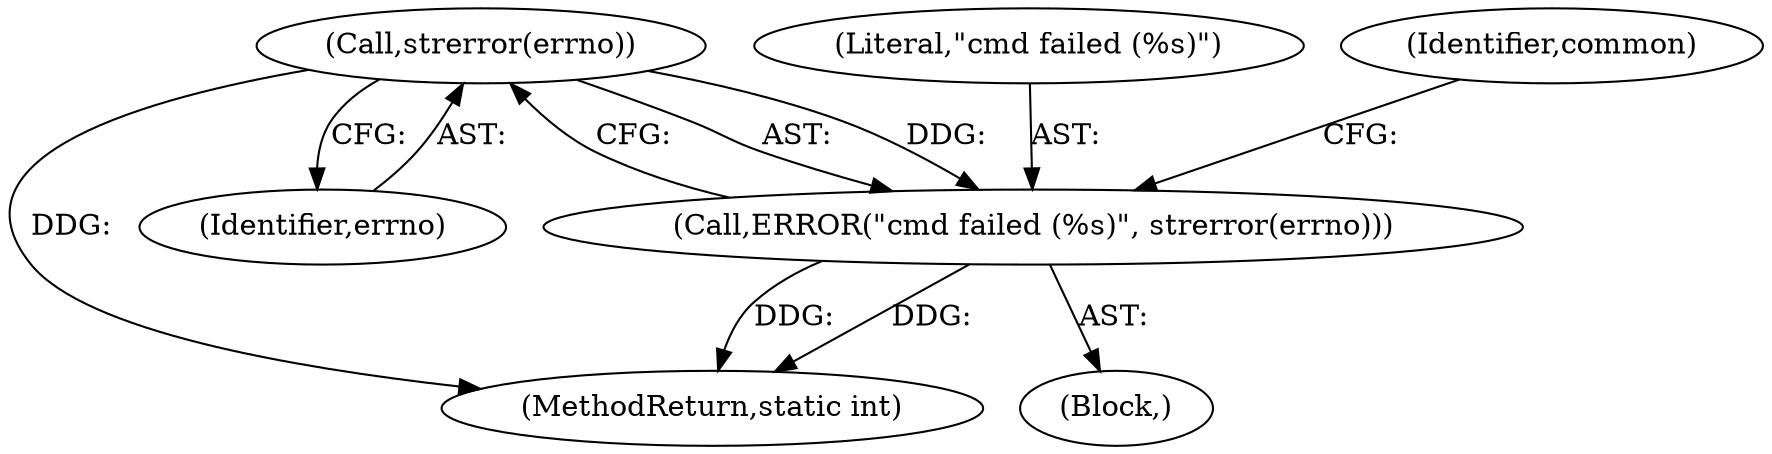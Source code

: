 digraph "0_Android_472271b153c5dc53c28beac55480a8d8434b2d5c@API" {
"1000127" [label="(Call,strerror(errno))"];
"1000125" [label="(Call,ERROR(\"cmd failed (%s)\", strerror(errno)))"];
"1000172" [label="(MethodReturn,static int)"];
"1000126" [label="(Literal,\"cmd failed (%s)\")"];
"1000124" [label="(Block,)"];
"1000131" [label="(Identifier,common)"];
"1000127" [label="(Call,strerror(errno))"];
"1000125" [label="(Call,ERROR(\"cmd failed (%s)\", strerror(errno)))"];
"1000128" [label="(Identifier,errno)"];
"1000127" -> "1000125"  [label="AST: "];
"1000127" -> "1000128"  [label="CFG: "];
"1000128" -> "1000127"  [label="AST: "];
"1000125" -> "1000127"  [label="CFG: "];
"1000127" -> "1000172"  [label="DDG: "];
"1000127" -> "1000125"  [label="DDG: "];
"1000125" -> "1000124"  [label="AST: "];
"1000126" -> "1000125"  [label="AST: "];
"1000131" -> "1000125"  [label="CFG: "];
"1000125" -> "1000172"  [label="DDG: "];
"1000125" -> "1000172"  [label="DDG: "];
}
